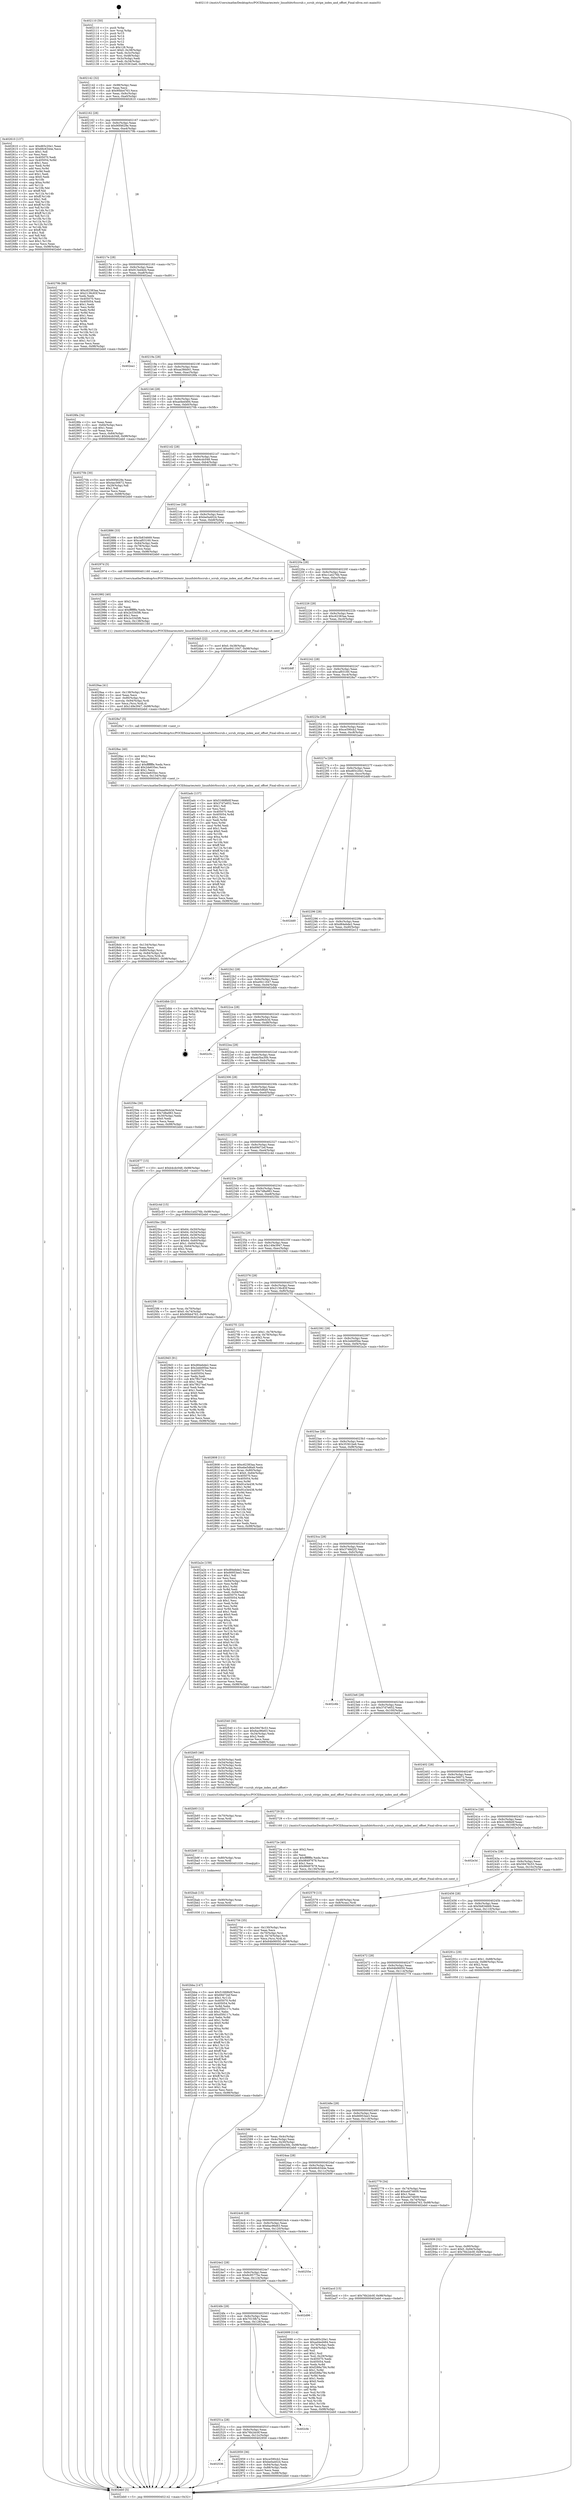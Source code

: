 digraph "0x402110" {
  label = "0x402110 (/mnt/c/Users/mathe/Desktop/tcc/POCII/binaries/extr_linuxfsbtrfsscrub.c_scrub_stripe_index_and_offset_Final-ollvm.out::main(0))"
  labelloc = "t"
  node[shape=record]

  Entry [label="",width=0.3,height=0.3,shape=circle,fillcolor=black,style=filled]
  "0x402142" [label="{
     0x402142 [32]\l
     | [instrs]\l
     &nbsp;&nbsp;0x402142 \<+6\>: mov -0x98(%rbp),%eax\l
     &nbsp;&nbsp;0x402148 \<+2\>: mov %eax,%ecx\l
     &nbsp;&nbsp;0x40214a \<+6\>: sub $0x90bb4763,%ecx\l
     &nbsp;&nbsp;0x402150 \<+6\>: mov %eax,-0x9c(%rbp)\l
     &nbsp;&nbsp;0x402156 \<+6\>: mov %ecx,-0xa0(%rbp)\l
     &nbsp;&nbsp;0x40215c \<+6\>: je 0000000000402610 \<main+0x500\>\l
  }"]
  "0x402610" [label="{
     0x402610 [137]\l
     | [instrs]\l
     &nbsp;&nbsp;0x402610 \<+5\>: mov $0xd65c20e1,%eax\l
     &nbsp;&nbsp;0x402615 \<+5\>: mov $0x66c6344e,%ecx\l
     &nbsp;&nbsp;0x40261a \<+2\>: mov $0x1,%dl\l
     &nbsp;&nbsp;0x40261c \<+2\>: xor %esi,%esi\l
     &nbsp;&nbsp;0x40261e \<+7\>: mov 0x405070,%edi\l
     &nbsp;&nbsp;0x402625 \<+8\>: mov 0x405054,%r8d\l
     &nbsp;&nbsp;0x40262d \<+3\>: sub $0x1,%esi\l
     &nbsp;&nbsp;0x402630 \<+3\>: mov %edi,%r9d\l
     &nbsp;&nbsp;0x402633 \<+3\>: add %esi,%r9d\l
     &nbsp;&nbsp;0x402636 \<+4\>: imul %r9d,%edi\l
     &nbsp;&nbsp;0x40263a \<+3\>: and $0x1,%edi\l
     &nbsp;&nbsp;0x40263d \<+3\>: cmp $0x0,%edi\l
     &nbsp;&nbsp;0x402640 \<+4\>: sete %r10b\l
     &nbsp;&nbsp;0x402644 \<+4\>: cmp $0xa,%r8d\l
     &nbsp;&nbsp;0x402648 \<+4\>: setl %r11b\l
     &nbsp;&nbsp;0x40264c \<+3\>: mov %r10b,%bl\l
     &nbsp;&nbsp;0x40264f \<+3\>: xor $0xff,%bl\l
     &nbsp;&nbsp;0x402652 \<+3\>: mov %r11b,%r14b\l
     &nbsp;&nbsp;0x402655 \<+4\>: xor $0xff,%r14b\l
     &nbsp;&nbsp;0x402659 \<+3\>: xor $0x1,%dl\l
     &nbsp;&nbsp;0x40265c \<+3\>: mov %bl,%r15b\l
     &nbsp;&nbsp;0x40265f \<+4\>: and $0xff,%r15b\l
     &nbsp;&nbsp;0x402663 \<+3\>: and %dl,%r10b\l
     &nbsp;&nbsp;0x402666 \<+3\>: mov %r14b,%r12b\l
     &nbsp;&nbsp;0x402669 \<+4\>: and $0xff,%r12b\l
     &nbsp;&nbsp;0x40266d \<+3\>: and %dl,%r11b\l
     &nbsp;&nbsp;0x402670 \<+3\>: or %r10b,%r15b\l
     &nbsp;&nbsp;0x402673 \<+3\>: or %r11b,%r12b\l
     &nbsp;&nbsp;0x402676 \<+3\>: xor %r12b,%r15b\l
     &nbsp;&nbsp;0x402679 \<+3\>: or %r14b,%bl\l
     &nbsp;&nbsp;0x40267c \<+3\>: xor $0xff,%bl\l
     &nbsp;&nbsp;0x40267f \<+3\>: or $0x1,%dl\l
     &nbsp;&nbsp;0x402682 \<+2\>: and %dl,%bl\l
     &nbsp;&nbsp;0x402684 \<+3\>: or %bl,%r15b\l
     &nbsp;&nbsp;0x402687 \<+4\>: test $0x1,%r15b\l
     &nbsp;&nbsp;0x40268b \<+3\>: cmovne %ecx,%eax\l
     &nbsp;&nbsp;0x40268e \<+6\>: mov %eax,-0x98(%rbp)\l
     &nbsp;&nbsp;0x402694 \<+5\>: jmp 0000000000402eb0 \<main+0xda0\>\l
  }"]
  "0x402162" [label="{
     0x402162 [28]\l
     | [instrs]\l
     &nbsp;&nbsp;0x402162 \<+5\>: jmp 0000000000402167 \<main+0x57\>\l
     &nbsp;&nbsp;0x402167 \<+6\>: mov -0x9c(%rbp),%eax\l
     &nbsp;&nbsp;0x40216d \<+5\>: sub $0x90f4629e,%eax\l
     &nbsp;&nbsp;0x402172 \<+6\>: mov %eax,-0xa4(%rbp)\l
     &nbsp;&nbsp;0x402178 \<+6\>: je 000000000040279b \<main+0x68b\>\l
  }"]
  Exit [label="",width=0.3,height=0.3,shape=circle,fillcolor=black,style=filled,peripheries=2]
  "0x40279b" [label="{
     0x40279b [86]\l
     | [instrs]\l
     &nbsp;&nbsp;0x40279b \<+5\>: mov $0xc62383aa,%eax\l
     &nbsp;&nbsp;0x4027a0 \<+5\>: mov $0x2136c83f,%ecx\l
     &nbsp;&nbsp;0x4027a5 \<+2\>: xor %edx,%edx\l
     &nbsp;&nbsp;0x4027a7 \<+7\>: mov 0x405070,%esi\l
     &nbsp;&nbsp;0x4027ae \<+7\>: mov 0x405054,%edi\l
     &nbsp;&nbsp;0x4027b5 \<+3\>: sub $0x1,%edx\l
     &nbsp;&nbsp;0x4027b8 \<+3\>: mov %esi,%r8d\l
     &nbsp;&nbsp;0x4027bb \<+3\>: add %edx,%r8d\l
     &nbsp;&nbsp;0x4027be \<+4\>: imul %r8d,%esi\l
     &nbsp;&nbsp;0x4027c2 \<+3\>: and $0x1,%esi\l
     &nbsp;&nbsp;0x4027c5 \<+3\>: cmp $0x0,%esi\l
     &nbsp;&nbsp;0x4027c8 \<+4\>: sete %r9b\l
     &nbsp;&nbsp;0x4027cc \<+3\>: cmp $0xa,%edi\l
     &nbsp;&nbsp;0x4027cf \<+4\>: setl %r10b\l
     &nbsp;&nbsp;0x4027d3 \<+3\>: mov %r9b,%r11b\l
     &nbsp;&nbsp;0x4027d6 \<+3\>: and %r10b,%r11b\l
     &nbsp;&nbsp;0x4027d9 \<+3\>: xor %r10b,%r9b\l
     &nbsp;&nbsp;0x4027dc \<+3\>: or %r9b,%r11b\l
     &nbsp;&nbsp;0x4027df \<+4\>: test $0x1,%r11b\l
     &nbsp;&nbsp;0x4027e3 \<+3\>: cmovne %ecx,%eax\l
     &nbsp;&nbsp;0x4027e6 \<+6\>: mov %eax,-0x98(%rbp)\l
     &nbsp;&nbsp;0x4027ec \<+5\>: jmp 0000000000402eb0 \<main+0xda0\>\l
  }"]
  "0x40217e" [label="{
     0x40217e [28]\l
     | [instrs]\l
     &nbsp;&nbsp;0x40217e \<+5\>: jmp 0000000000402183 \<main+0x73\>\l
     &nbsp;&nbsp;0x402183 \<+6\>: mov -0x9c(%rbp),%eax\l
     &nbsp;&nbsp;0x402189 \<+5\>: sub $0x913ed4d4,%eax\l
     &nbsp;&nbsp;0x40218e \<+6\>: mov %eax,-0xa8(%rbp)\l
     &nbsp;&nbsp;0x402194 \<+6\>: je 0000000000402ea1 \<main+0xd91\>\l
  }"]
  "0x402bba" [label="{
     0x402bba [147]\l
     | [instrs]\l
     &nbsp;&nbsp;0x402bba \<+5\>: mov $0x51668b0f,%ecx\l
     &nbsp;&nbsp;0x402bbf \<+5\>: mov $0x69d72ef,%esi\l
     &nbsp;&nbsp;0x402bc4 \<+3\>: mov $0x1,%r11b\l
     &nbsp;&nbsp;0x402bc7 \<+8\>: mov 0x405070,%r8d\l
     &nbsp;&nbsp;0x402bcf \<+8\>: mov 0x405054,%r9d\l
     &nbsp;&nbsp;0x402bd7 \<+3\>: mov %r8d,%ebx\l
     &nbsp;&nbsp;0x402bda \<+6\>: sub $0xd5f4117c,%ebx\l
     &nbsp;&nbsp;0x402be0 \<+3\>: sub $0x1,%ebx\l
     &nbsp;&nbsp;0x402be3 \<+6\>: add $0xd5f4117c,%ebx\l
     &nbsp;&nbsp;0x402be9 \<+4\>: imul %ebx,%r8d\l
     &nbsp;&nbsp;0x402bed \<+4\>: and $0x1,%r8d\l
     &nbsp;&nbsp;0x402bf1 \<+4\>: cmp $0x0,%r8d\l
     &nbsp;&nbsp;0x402bf5 \<+4\>: sete %r14b\l
     &nbsp;&nbsp;0x402bf9 \<+4\>: cmp $0xa,%r9d\l
     &nbsp;&nbsp;0x402bfd \<+4\>: setl %r15b\l
     &nbsp;&nbsp;0x402c01 \<+3\>: mov %r14b,%r12b\l
     &nbsp;&nbsp;0x402c04 \<+4\>: xor $0xff,%r12b\l
     &nbsp;&nbsp;0x402c08 \<+3\>: mov %r15b,%r13b\l
     &nbsp;&nbsp;0x402c0b \<+4\>: xor $0xff,%r13b\l
     &nbsp;&nbsp;0x402c0f \<+4\>: xor $0x1,%r11b\l
     &nbsp;&nbsp;0x402c13 \<+3\>: mov %r12b,%al\l
     &nbsp;&nbsp;0x402c16 \<+2\>: and $0xff,%al\l
     &nbsp;&nbsp;0x402c18 \<+3\>: and %r11b,%r14b\l
     &nbsp;&nbsp;0x402c1b \<+3\>: mov %r13b,%dl\l
     &nbsp;&nbsp;0x402c1e \<+3\>: and $0xff,%dl\l
     &nbsp;&nbsp;0x402c21 \<+3\>: and %r11b,%r15b\l
     &nbsp;&nbsp;0x402c24 \<+3\>: or %r14b,%al\l
     &nbsp;&nbsp;0x402c27 \<+3\>: or %r15b,%dl\l
     &nbsp;&nbsp;0x402c2a \<+2\>: xor %dl,%al\l
     &nbsp;&nbsp;0x402c2c \<+3\>: or %r13b,%r12b\l
     &nbsp;&nbsp;0x402c2f \<+4\>: xor $0xff,%r12b\l
     &nbsp;&nbsp;0x402c33 \<+4\>: or $0x1,%r11b\l
     &nbsp;&nbsp;0x402c37 \<+3\>: and %r11b,%r12b\l
     &nbsp;&nbsp;0x402c3a \<+3\>: or %r12b,%al\l
     &nbsp;&nbsp;0x402c3d \<+2\>: test $0x1,%al\l
     &nbsp;&nbsp;0x402c3f \<+3\>: cmovne %esi,%ecx\l
     &nbsp;&nbsp;0x402c42 \<+6\>: mov %ecx,-0x98(%rbp)\l
     &nbsp;&nbsp;0x402c48 \<+5\>: jmp 0000000000402eb0 \<main+0xda0\>\l
  }"]
  "0x402ea1" [label="{
     0x402ea1\l
  }", style=dashed]
  "0x40219a" [label="{
     0x40219a [28]\l
     | [instrs]\l
     &nbsp;&nbsp;0x40219a \<+5\>: jmp 000000000040219f \<main+0x8f\>\l
     &nbsp;&nbsp;0x40219f \<+6\>: mov -0x9c(%rbp),%eax\l
     &nbsp;&nbsp;0x4021a5 \<+5\>: sub $0xaa38dd41,%eax\l
     &nbsp;&nbsp;0x4021aa \<+6\>: mov %eax,-0xac(%rbp)\l
     &nbsp;&nbsp;0x4021b0 \<+6\>: je 00000000004028fa \<main+0x7ea\>\l
  }"]
  "0x402bab" [label="{
     0x402bab [15]\l
     | [instrs]\l
     &nbsp;&nbsp;0x402bab \<+7\>: mov -0x90(%rbp),%rax\l
     &nbsp;&nbsp;0x402bb2 \<+3\>: mov %rax,%rdi\l
     &nbsp;&nbsp;0x402bb5 \<+5\>: call 0000000000401030 \<free@plt\>\l
     | [calls]\l
     &nbsp;&nbsp;0x401030 \{1\} (unknown)\l
  }"]
  "0x4028fa" [label="{
     0x4028fa [34]\l
     | [instrs]\l
     &nbsp;&nbsp;0x4028fa \<+2\>: xor %eax,%eax\l
     &nbsp;&nbsp;0x4028fc \<+6\>: mov -0x84(%rbp),%ecx\l
     &nbsp;&nbsp;0x402902 \<+3\>: sub $0x1,%eax\l
     &nbsp;&nbsp;0x402905 \<+2\>: sub %eax,%ecx\l
     &nbsp;&nbsp;0x402907 \<+6\>: mov %ecx,-0x84(%rbp)\l
     &nbsp;&nbsp;0x40290d \<+10\>: movl $0xb4cdc048,-0x98(%rbp)\l
     &nbsp;&nbsp;0x402917 \<+5\>: jmp 0000000000402eb0 \<main+0xda0\>\l
  }"]
  "0x4021b6" [label="{
     0x4021b6 [28]\l
     | [instrs]\l
     &nbsp;&nbsp;0x4021b6 \<+5\>: jmp 00000000004021bb \<main+0xab\>\l
     &nbsp;&nbsp;0x4021bb \<+6\>: mov -0x9c(%rbp),%eax\l
     &nbsp;&nbsp;0x4021c1 \<+5\>: sub $0xad4ed484,%eax\l
     &nbsp;&nbsp;0x4021c6 \<+6\>: mov %eax,-0xb0(%rbp)\l
     &nbsp;&nbsp;0x4021cc \<+6\>: je 000000000040270b \<main+0x5fb\>\l
  }"]
  "0x402b9f" [label="{
     0x402b9f [12]\l
     | [instrs]\l
     &nbsp;&nbsp;0x402b9f \<+4\>: mov -0x80(%rbp),%rax\l
     &nbsp;&nbsp;0x402ba3 \<+3\>: mov %rax,%rdi\l
     &nbsp;&nbsp;0x402ba6 \<+5\>: call 0000000000401030 \<free@plt\>\l
     | [calls]\l
     &nbsp;&nbsp;0x401030 \{1\} (unknown)\l
  }"]
  "0x40270b" [label="{
     0x40270b [30]\l
     | [instrs]\l
     &nbsp;&nbsp;0x40270b \<+5\>: mov $0x90f4629e,%eax\l
     &nbsp;&nbsp;0x402710 \<+5\>: mov $0x4ac56672,%ecx\l
     &nbsp;&nbsp;0x402715 \<+3\>: mov -0x29(%rbp),%dl\l
     &nbsp;&nbsp;0x402718 \<+3\>: test $0x1,%dl\l
     &nbsp;&nbsp;0x40271b \<+3\>: cmovne %ecx,%eax\l
     &nbsp;&nbsp;0x40271e \<+6\>: mov %eax,-0x98(%rbp)\l
     &nbsp;&nbsp;0x402724 \<+5\>: jmp 0000000000402eb0 \<main+0xda0\>\l
  }"]
  "0x4021d2" [label="{
     0x4021d2 [28]\l
     | [instrs]\l
     &nbsp;&nbsp;0x4021d2 \<+5\>: jmp 00000000004021d7 \<main+0xc7\>\l
     &nbsp;&nbsp;0x4021d7 \<+6\>: mov -0x9c(%rbp),%eax\l
     &nbsp;&nbsp;0x4021dd \<+5\>: sub $0xb4cdc048,%eax\l
     &nbsp;&nbsp;0x4021e2 \<+6\>: mov %eax,-0xb4(%rbp)\l
     &nbsp;&nbsp;0x4021e8 \<+6\>: je 0000000000402886 \<main+0x776\>\l
  }"]
  "0x402b93" [label="{
     0x402b93 [12]\l
     | [instrs]\l
     &nbsp;&nbsp;0x402b93 \<+4\>: mov -0x70(%rbp),%rax\l
     &nbsp;&nbsp;0x402b97 \<+3\>: mov %rax,%rdi\l
     &nbsp;&nbsp;0x402b9a \<+5\>: call 0000000000401030 \<free@plt\>\l
     | [calls]\l
     &nbsp;&nbsp;0x401030 \{1\} (unknown)\l
  }"]
  "0x402886" [label="{
     0x402886 [33]\l
     | [instrs]\l
     &nbsp;&nbsp;0x402886 \<+5\>: mov $0x5b834669,%eax\l
     &nbsp;&nbsp;0x40288b \<+5\>: mov $0xcaf03160,%ecx\l
     &nbsp;&nbsp;0x402890 \<+6\>: mov -0x84(%rbp),%edx\l
     &nbsp;&nbsp;0x402896 \<+3\>: cmp -0x78(%rbp),%edx\l
     &nbsp;&nbsp;0x402899 \<+3\>: cmovl %ecx,%eax\l
     &nbsp;&nbsp;0x40289c \<+6\>: mov %eax,-0x98(%rbp)\l
     &nbsp;&nbsp;0x4028a2 \<+5\>: jmp 0000000000402eb0 \<main+0xda0\>\l
  }"]
  "0x4021ee" [label="{
     0x4021ee [28]\l
     | [instrs]\l
     &nbsp;&nbsp;0x4021ee \<+5\>: jmp 00000000004021f3 \<main+0xe3\>\l
     &nbsp;&nbsp;0x4021f3 \<+6\>: mov -0x9c(%rbp),%eax\l
     &nbsp;&nbsp;0x4021f9 \<+5\>: sub $0xbe0a4024,%eax\l
     &nbsp;&nbsp;0x4021fe \<+6\>: mov %eax,-0xb8(%rbp)\l
     &nbsp;&nbsp;0x402204 \<+6\>: je 000000000040297d \<main+0x86d\>\l
  }"]
  "0x4029aa" [label="{
     0x4029aa [41]\l
     | [instrs]\l
     &nbsp;&nbsp;0x4029aa \<+6\>: mov -0x138(%rbp),%ecx\l
     &nbsp;&nbsp;0x4029b0 \<+3\>: imul %eax,%ecx\l
     &nbsp;&nbsp;0x4029b3 \<+7\>: mov -0x90(%rbp),%rsi\l
     &nbsp;&nbsp;0x4029ba \<+7\>: movslq -0x94(%rbp),%rdi\l
     &nbsp;&nbsp;0x4029c1 \<+3\>: mov %ecx,(%rsi,%rdi,4)\l
     &nbsp;&nbsp;0x4029c4 \<+10\>: movl $0x149e3947,-0x98(%rbp)\l
     &nbsp;&nbsp;0x4029ce \<+5\>: jmp 0000000000402eb0 \<main+0xda0\>\l
  }"]
  "0x40297d" [label="{
     0x40297d [5]\l
     | [instrs]\l
     &nbsp;&nbsp;0x40297d \<+5\>: call 0000000000401160 \<next_i\>\l
     | [calls]\l
     &nbsp;&nbsp;0x401160 \{1\} (/mnt/c/Users/mathe/Desktop/tcc/POCII/binaries/extr_linuxfsbtrfsscrub.c_scrub_stripe_index_and_offset_Final-ollvm.out::next_i)\l
  }"]
  "0x40220a" [label="{
     0x40220a [28]\l
     | [instrs]\l
     &nbsp;&nbsp;0x40220a \<+5\>: jmp 000000000040220f \<main+0xff\>\l
     &nbsp;&nbsp;0x40220f \<+6\>: mov -0x9c(%rbp),%eax\l
     &nbsp;&nbsp;0x402215 \<+5\>: sub $0xc1a4276b,%eax\l
     &nbsp;&nbsp;0x40221a \<+6\>: mov %eax,-0xbc(%rbp)\l
     &nbsp;&nbsp;0x402220 \<+6\>: je 0000000000402da5 \<main+0xc95\>\l
  }"]
  "0x402982" [label="{
     0x402982 [40]\l
     | [instrs]\l
     &nbsp;&nbsp;0x402982 \<+5\>: mov $0x2,%ecx\l
     &nbsp;&nbsp;0x402987 \<+1\>: cltd\l
     &nbsp;&nbsp;0x402988 \<+2\>: idiv %ecx\l
     &nbsp;&nbsp;0x40298a \<+6\>: imul $0xfffffffe,%edx,%ecx\l
     &nbsp;&nbsp;0x402990 \<+6\>: sub $0x2e3345f6,%ecx\l
     &nbsp;&nbsp;0x402996 \<+3\>: add $0x1,%ecx\l
     &nbsp;&nbsp;0x402999 \<+6\>: add $0x2e3345f6,%ecx\l
     &nbsp;&nbsp;0x40299f \<+6\>: mov %ecx,-0x138(%rbp)\l
     &nbsp;&nbsp;0x4029a5 \<+5\>: call 0000000000401160 \<next_i\>\l
     | [calls]\l
     &nbsp;&nbsp;0x401160 \{1\} (/mnt/c/Users/mathe/Desktop/tcc/POCII/binaries/extr_linuxfsbtrfsscrub.c_scrub_stripe_index_and_offset_Final-ollvm.out::next_i)\l
  }"]
  "0x402da5" [label="{
     0x402da5 [22]\l
     | [instrs]\l
     &nbsp;&nbsp;0x402da5 \<+7\>: movl $0x0,-0x38(%rbp)\l
     &nbsp;&nbsp;0x402dac \<+10\>: movl $0xe9411647,-0x98(%rbp)\l
     &nbsp;&nbsp;0x402db6 \<+5\>: jmp 0000000000402eb0 \<main+0xda0\>\l
  }"]
  "0x402226" [label="{
     0x402226 [28]\l
     | [instrs]\l
     &nbsp;&nbsp;0x402226 \<+5\>: jmp 000000000040222b \<main+0x11b\>\l
     &nbsp;&nbsp;0x40222b \<+6\>: mov -0x9c(%rbp),%eax\l
     &nbsp;&nbsp;0x402231 \<+5\>: sub $0xc62383aa,%eax\l
     &nbsp;&nbsp;0x402236 \<+6\>: mov %eax,-0xc0(%rbp)\l
     &nbsp;&nbsp;0x40223c \<+6\>: je 0000000000402ddf \<main+0xccf\>\l
  }"]
  "0x402536" [label="{
     0x402536\l
  }", style=dashed]
  "0x402ddf" [label="{
     0x402ddf\l
  }", style=dashed]
  "0x402242" [label="{
     0x402242 [28]\l
     | [instrs]\l
     &nbsp;&nbsp;0x402242 \<+5\>: jmp 0000000000402247 \<main+0x137\>\l
     &nbsp;&nbsp;0x402247 \<+6\>: mov -0x9c(%rbp),%eax\l
     &nbsp;&nbsp;0x40224d \<+5\>: sub $0xcaf03160,%eax\l
     &nbsp;&nbsp;0x402252 \<+6\>: mov %eax,-0xc4(%rbp)\l
     &nbsp;&nbsp;0x402258 \<+6\>: je 00000000004028a7 \<main+0x797\>\l
  }"]
  "0x402959" [label="{
     0x402959 [36]\l
     | [instrs]\l
     &nbsp;&nbsp;0x402959 \<+5\>: mov $0xce590cb2,%eax\l
     &nbsp;&nbsp;0x40295e \<+5\>: mov $0xbe0a4024,%ecx\l
     &nbsp;&nbsp;0x402963 \<+6\>: mov -0x94(%rbp),%edx\l
     &nbsp;&nbsp;0x402969 \<+6\>: cmp -0x88(%rbp),%edx\l
     &nbsp;&nbsp;0x40296f \<+3\>: cmovl %ecx,%eax\l
     &nbsp;&nbsp;0x402972 \<+6\>: mov %eax,-0x98(%rbp)\l
     &nbsp;&nbsp;0x402978 \<+5\>: jmp 0000000000402eb0 \<main+0xda0\>\l
  }"]
  "0x4028a7" [label="{
     0x4028a7 [5]\l
     | [instrs]\l
     &nbsp;&nbsp;0x4028a7 \<+5\>: call 0000000000401160 \<next_i\>\l
     | [calls]\l
     &nbsp;&nbsp;0x401160 \{1\} (/mnt/c/Users/mathe/Desktop/tcc/POCII/binaries/extr_linuxfsbtrfsscrub.c_scrub_stripe_index_and_offset_Final-ollvm.out::next_i)\l
  }"]
  "0x40225e" [label="{
     0x40225e [28]\l
     | [instrs]\l
     &nbsp;&nbsp;0x40225e \<+5\>: jmp 0000000000402263 \<main+0x153\>\l
     &nbsp;&nbsp;0x402263 \<+6\>: mov -0x9c(%rbp),%eax\l
     &nbsp;&nbsp;0x402269 \<+5\>: sub $0xce590cb2,%eax\l
     &nbsp;&nbsp;0x40226e \<+6\>: mov %eax,-0xc8(%rbp)\l
     &nbsp;&nbsp;0x402274 \<+6\>: je 0000000000402adc \<main+0x9cc\>\l
  }"]
  "0x40251a" [label="{
     0x40251a [28]\l
     | [instrs]\l
     &nbsp;&nbsp;0x40251a \<+5\>: jmp 000000000040251f \<main+0x40f\>\l
     &nbsp;&nbsp;0x40251f \<+6\>: mov -0x9c(%rbp),%eax\l
     &nbsp;&nbsp;0x402525 \<+5\>: sub $0x76b2dc0f,%eax\l
     &nbsp;&nbsp;0x40252a \<+6\>: mov %eax,-0x12c(%rbp)\l
     &nbsp;&nbsp;0x402530 \<+6\>: je 0000000000402959 \<main+0x849\>\l
  }"]
  "0x402adc" [label="{
     0x402adc [137]\l
     | [instrs]\l
     &nbsp;&nbsp;0x402adc \<+5\>: mov $0x51668b0f,%eax\l
     &nbsp;&nbsp;0x402ae1 \<+5\>: mov $0x37d7e652,%ecx\l
     &nbsp;&nbsp;0x402ae6 \<+2\>: mov $0x1,%dl\l
     &nbsp;&nbsp;0x402ae8 \<+2\>: xor %esi,%esi\l
     &nbsp;&nbsp;0x402aea \<+7\>: mov 0x405070,%edi\l
     &nbsp;&nbsp;0x402af1 \<+8\>: mov 0x405054,%r8d\l
     &nbsp;&nbsp;0x402af9 \<+3\>: sub $0x1,%esi\l
     &nbsp;&nbsp;0x402afc \<+3\>: mov %edi,%r9d\l
     &nbsp;&nbsp;0x402aff \<+3\>: add %esi,%r9d\l
     &nbsp;&nbsp;0x402b02 \<+4\>: imul %r9d,%edi\l
     &nbsp;&nbsp;0x402b06 \<+3\>: and $0x1,%edi\l
     &nbsp;&nbsp;0x402b09 \<+3\>: cmp $0x0,%edi\l
     &nbsp;&nbsp;0x402b0c \<+4\>: sete %r10b\l
     &nbsp;&nbsp;0x402b10 \<+4\>: cmp $0xa,%r8d\l
     &nbsp;&nbsp;0x402b14 \<+4\>: setl %r11b\l
     &nbsp;&nbsp;0x402b18 \<+3\>: mov %r10b,%bl\l
     &nbsp;&nbsp;0x402b1b \<+3\>: xor $0xff,%bl\l
     &nbsp;&nbsp;0x402b1e \<+3\>: mov %r11b,%r14b\l
     &nbsp;&nbsp;0x402b21 \<+4\>: xor $0xff,%r14b\l
     &nbsp;&nbsp;0x402b25 \<+3\>: xor $0x1,%dl\l
     &nbsp;&nbsp;0x402b28 \<+3\>: mov %bl,%r15b\l
     &nbsp;&nbsp;0x402b2b \<+4\>: and $0xff,%r15b\l
     &nbsp;&nbsp;0x402b2f \<+3\>: and %dl,%r10b\l
     &nbsp;&nbsp;0x402b32 \<+3\>: mov %r14b,%r12b\l
     &nbsp;&nbsp;0x402b35 \<+4\>: and $0xff,%r12b\l
     &nbsp;&nbsp;0x402b39 \<+3\>: and %dl,%r11b\l
     &nbsp;&nbsp;0x402b3c \<+3\>: or %r10b,%r15b\l
     &nbsp;&nbsp;0x402b3f \<+3\>: or %r11b,%r12b\l
     &nbsp;&nbsp;0x402b42 \<+3\>: xor %r12b,%r15b\l
     &nbsp;&nbsp;0x402b45 \<+3\>: or %r14b,%bl\l
     &nbsp;&nbsp;0x402b48 \<+3\>: xor $0xff,%bl\l
     &nbsp;&nbsp;0x402b4b \<+3\>: or $0x1,%dl\l
     &nbsp;&nbsp;0x402b4e \<+2\>: and %dl,%bl\l
     &nbsp;&nbsp;0x402b50 \<+3\>: or %bl,%r15b\l
     &nbsp;&nbsp;0x402b53 \<+4\>: test $0x1,%r15b\l
     &nbsp;&nbsp;0x402b57 \<+3\>: cmovne %ecx,%eax\l
     &nbsp;&nbsp;0x402b5a \<+6\>: mov %eax,-0x98(%rbp)\l
     &nbsp;&nbsp;0x402b60 \<+5\>: jmp 0000000000402eb0 \<main+0xda0\>\l
  }"]
  "0x40227a" [label="{
     0x40227a [28]\l
     | [instrs]\l
     &nbsp;&nbsp;0x40227a \<+5\>: jmp 000000000040227f \<main+0x16f\>\l
     &nbsp;&nbsp;0x40227f \<+6\>: mov -0x9c(%rbp),%eax\l
     &nbsp;&nbsp;0x402285 \<+5\>: sub $0xd65c20e1,%eax\l
     &nbsp;&nbsp;0x40228a \<+6\>: mov %eax,-0xcc(%rbp)\l
     &nbsp;&nbsp;0x402290 \<+6\>: je 0000000000402dd0 \<main+0xcc0\>\l
  }"]
  "0x402cfe" [label="{
     0x402cfe\l
  }", style=dashed]
  "0x402dd0" [label="{
     0x402dd0\l
  }", style=dashed]
  "0x402296" [label="{
     0x402296 [28]\l
     | [instrs]\l
     &nbsp;&nbsp;0x402296 \<+5\>: jmp 000000000040229b \<main+0x18b\>\l
     &nbsp;&nbsp;0x40229b \<+6\>: mov -0x9c(%rbp),%eax\l
     &nbsp;&nbsp;0x4022a1 \<+5\>: sub $0xd84ebde2,%eax\l
     &nbsp;&nbsp;0x4022a6 \<+6\>: mov %eax,-0xd0(%rbp)\l
     &nbsp;&nbsp;0x4022ac \<+6\>: je 0000000000402e13 \<main+0xd03\>\l
  }"]
  "0x4024fe" [label="{
     0x4024fe [28]\l
     | [instrs]\l
     &nbsp;&nbsp;0x4024fe \<+5\>: jmp 0000000000402503 \<main+0x3f3\>\l
     &nbsp;&nbsp;0x402503 \<+6\>: mov -0x9c(%rbp),%eax\l
     &nbsp;&nbsp;0x402509 \<+5\>: sub $0x7015fb7a,%eax\l
     &nbsp;&nbsp;0x40250e \<+6\>: mov %eax,-0x128(%rbp)\l
     &nbsp;&nbsp;0x402514 \<+6\>: je 0000000000402cfe \<main+0xbee\>\l
  }"]
  "0x402e13" [label="{
     0x402e13\l
  }", style=dashed]
  "0x4022b2" [label="{
     0x4022b2 [28]\l
     | [instrs]\l
     &nbsp;&nbsp;0x4022b2 \<+5\>: jmp 00000000004022b7 \<main+0x1a7\>\l
     &nbsp;&nbsp;0x4022b7 \<+6\>: mov -0x9c(%rbp),%eax\l
     &nbsp;&nbsp;0x4022bd \<+5\>: sub $0xe9411647,%eax\l
     &nbsp;&nbsp;0x4022c2 \<+6\>: mov %eax,-0xd4(%rbp)\l
     &nbsp;&nbsp;0x4022c8 \<+6\>: je 0000000000402dbb \<main+0xcab\>\l
  }"]
  "0x402d96" [label="{
     0x402d96\l
  }", style=dashed]
  "0x402dbb" [label="{
     0x402dbb [21]\l
     | [instrs]\l
     &nbsp;&nbsp;0x402dbb \<+3\>: mov -0x38(%rbp),%eax\l
     &nbsp;&nbsp;0x402dbe \<+7\>: add $0x128,%rsp\l
     &nbsp;&nbsp;0x402dc5 \<+1\>: pop %rbx\l
     &nbsp;&nbsp;0x402dc6 \<+2\>: pop %r12\l
     &nbsp;&nbsp;0x402dc8 \<+2\>: pop %r13\l
     &nbsp;&nbsp;0x402dca \<+2\>: pop %r14\l
     &nbsp;&nbsp;0x402dcc \<+2\>: pop %r15\l
     &nbsp;&nbsp;0x402dce \<+1\>: pop %rbp\l
     &nbsp;&nbsp;0x402dcf \<+1\>: ret\l
  }"]
  "0x4022ce" [label="{
     0x4022ce [28]\l
     | [instrs]\l
     &nbsp;&nbsp;0x4022ce \<+5\>: jmp 00000000004022d3 \<main+0x1c3\>\l
     &nbsp;&nbsp;0x4022d3 \<+6\>: mov -0x9c(%rbp),%eax\l
     &nbsp;&nbsp;0x4022d9 \<+5\>: sub $0xea06cb3d,%eax\l
     &nbsp;&nbsp;0x4022de \<+6\>: mov %eax,-0xd8(%rbp)\l
     &nbsp;&nbsp;0x4022e4 \<+6\>: je 0000000000402c5c \<main+0xb4c\>\l
  }"]
  "0x4024e2" [label="{
     0x4024e2 [28]\l
     | [instrs]\l
     &nbsp;&nbsp;0x4024e2 \<+5\>: jmp 00000000004024e7 \<main+0x3d7\>\l
     &nbsp;&nbsp;0x4024e7 \<+6\>: mov -0x9c(%rbp),%eax\l
     &nbsp;&nbsp;0x4024ed \<+5\>: sub $0x6c95775e,%eax\l
     &nbsp;&nbsp;0x4024f2 \<+6\>: mov %eax,-0x124(%rbp)\l
     &nbsp;&nbsp;0x4024f8 \<+6\>: je 0000000000402d96 \<main+0xc86\>\l
  }"]
  "0x402c5c" [label="{
     0x402c5c\l
  }", style=dashed]
  "0x4022ea" [label="{
     0x4022ea [28]\l
     | [instrs]\l
     &nbsp;&nbsp;0x4022ea \<+5\>: jmp 00000000004022ef \<main+0x1df\>\l
     &nbsp;&nbsp;0x4022ef \<+6\>: mov -0x9c(%rbp),%eax\l
     &nbsp;&nbsp;0x4022f5 \<+5\>: sub $0xeb5ba30b,%eax\l
     &nbsp;&nbsp;0x4022fa \<+6\>: mov %eax,-0xdc(%rbp)\l
     &nbsp;&nbsp;0x402300 \<+6\>: je 000000000040259e \<main+0x48e\>\l
  }"]
  "0x40255e" [label="{
     0x40255e\l
  }", style=dashed]
  "0x40259e" [label="{
     0x40259e [30]\l
     | [instrs]\l
     &nbsp;&nbsp;0x40259e \<+5\>: mov $0xea06cb3d,%eax\l
     &nbsp;&nbsp;0x4025a3 \<+5\>: mov $0x7d8a983,%ecx\l
     &nbsp;&nbsp;0x4025a8 \<+3\>: mov -0x30(%rbp),%edx\l
     &nbsp;&nbsp;0x4025ab \<+3\>: cmp $0x0,%edx\l
     &nbsp;&nbsp;0x4025ae \<+3\>: cmove %ecx,%eax\l
     &nbsp;&nbsp;0x4025b1 \<+6\>: mov %eax,-0x98(%rbp)\l
     &nbsp;&nbsp;0x4025b7 \<+5\>: jmp 0000000000402eb0 \<main+0xda0\>\l
  }"]
  "0x402306" [label="{
     0x402306 [28]\l
     | [instrs]\l
     &nbsp;&nbsp;0x402306 \<+5\>: jmp 000000000040230b \<main+0x1fb\>\l
     &nbsp;&nbsp;0x40230b \<+6\>: mov -0x9c(%rbp),%eax\l
     &nbsp;&nbsp;0x402311 \<+5\>: sub $0xebe5d6a9,%eax\l
     &nbsp;&nbsp;0x402316 \<+6\>: mov %eax,-0xe0(%rbp)\l
     &nbsp;&nbsp;0x40231c \<+6\>: je 0000000000402877 \<main+0x767\>\l
  }"]
  "0x402939" [label="{
     0x402939 [32]\l
     | [instrs]\l
     &nbsp;&nbsp;0x402939 \<+7\>: mov %rax,-0x90(%rbp)\l
     &nbsp;&nbsp;0x402940 \<+10\>: movl $0x0,-0x94(%rbp)\l
     &nbsp;&nbsp;0x40294a \<+10\>: movl $0x76b2dc0f,-0x98(%rbp)\l
     &nbsp;&nbsp;0x402954 \<+5\>: jmp 0000000000402eb0 \<main+0xda0\>\l
  }"]
  "0x402877" [label="{
     0x402877 [15]\l
     | [instrs]\l
     &nbsp;&nbsp;0x402877 \<+10\>: movl $0xb4cdc048,-0x98(%rbp)\l
     &nbsp;&nbsp;0x402881 \<+5\>: jmp 0000000000402eb0 \<main+0xda0\>\l
  }"]
  "0x402322" [label="{
     0x402322 [28]\l
     | [instrs]\l
     &nbsp;&nbsp;0x402322 \<+5\>: jmp 0000000000402327 \<main+0x217\>\l
     &nbsp;&nbsp;0x402327 \<+6\>: mov -0x9c(%rbp),%eax\l
     &nbsp;&nbsp;0x40232d \<+5\>: sub $0x69d72ef,%eax\l
     &nbsp;&nbsp;0x402332 \<+6\>: mov %eax,-0xe4(%rbp)\l
     &nbsp;&nbsp;0x402338 \<+6\>: je 0000000000402c4d \<main+0xb3d\>\l
  }"]
  "0x4028d4" [label="{
     0x4028d4 [38]\l
     | [instrs]\l
     &nbsp;&nbsp;0x4028d4 \<+6\>: mov -0x134(%rbp),%ecx\l
     &nbsp;&nbsp;0x4028da \<+3\>: imul %eax,%ecx\l
     &nbsp;&nbsp;0x4028dd \<+4\>: mov -0x80(%rbp),%rsi\l
     &nbsp;&nbsp;0x4028e1 \<+7\>: movslq -0x84(%rbp),%rdi\l
     &nbsp;&nbsp;0x4028e8 \<+3\>: mov %ecx,(%rsi,%rdi,4)\l
     &nbsp;&nbsp;0x4028eb \<+10\>: movl $0xaa38dd41,-0x98(%rbp)\l
     &nbsp;&nbsp;0x4028f5 \<+5\>: jmp 0000000000402eb0 \<main+0xda0\>\l
  }"]
  "0x402c4d" [label="{
     0x402c4d [15]\l
     | [instrs]\l
     &nbsp;&nbsp;0x402c4d \<+10\>: movl $0xc1a4276b,-0x98(%rbp)\l
     &nbsp;&nbsp;0x402c57 \<+5\>: jmp 0000000000402eb0 \<main+0xda0\>\l
  }"]
  "0x40233e" [label="{
     0x40233e [28]\l
     | [instrs]\l
     &nbsp;&nbsp;0x40233e \<+5\>: jmp 0000000000402343 \<main+0x233\>\l
     &nbsp;&nbsp;0x402343 \<+6\>: mov -0x9c(%rbp),%eax\l
     &nbsp;&nbsp;0x402349 \<+5\>: sub $0x7d8a983,%eax\l
     &nbsp;&nbsp;0x40234e \<+6\>: mov %eax,-0xe8(%rbp)\l
     &nbsp;&nbsp;0x402354 \<+6\>: je 00000000004025bc \<main+0x4ac\>\l
  }"]
  "0x4028ac" [label="{
     0x4028ac [40]\l
     | [instrs]\l
     &nbsp;&nbsp;0x4028ac \<+5\>: mov $0x2,%ecx\l
     &nbsp;&nbsp;0x4028b1 \<+1\>: cltd\l
     &nbsp;&nbsp;0x4028b2 \<+2\>: idiv %ecx\l
     &nbsp;&nbsp;0x4028b4 \<+6\>: imul $0xfffffffe,%edx,%ecx\l
     &nbsp;&nbsp;0x4028ba \<+6\>: add $0x2de635ec,%ecx\l
     &nbsp;&nbsp;0x4028c0 \<+3\>: add $0x1,%ecx\l
     &nbsp;&nbsp;0x4028c3 \<+6\>: sub $0x2de635ec,%ecx\l
     &nbsp;&nbsp;0x4028c9 \<+6\>: mov %ecx,-0x134(%rbp)\l
     &nbsp;&nbsp;0x4028cf \<+5\>: call 0000000000401160 \<next_i\>\l
     | [calls]\l
     &nbsp;&nbsp;0x401160 \{1\} (/mnt/c/Users/mathe/Desktop/tcc/POCII/binaries/extr_linuxfsbtrfsscrub.c_scrub_stripe_index_and_offset_Final-ollvm.out::next_i)\l
  }"]
  "0x4025bc" [label="{
     0x4025bc [58]\l
     | [instrs]\l
     &nbsp;&nbsp;0x4025bc \<+7\>: movl $0x64,-0x50(%rbp)\l
     &nbsp;&nbsp;0x4025c3 \<+7\>: movl $0x64,-0x54(%rbp)\l
     &nbsp;&nbsp;0x4025ca \<+7\>: movl $0x64,-0x58(%rbp)\l
     &nbsp;&nbsp;0x4025d1 \<+7\>: movl $0x64,-0x5c(%rbp)\l
     &nbsp;&nbsp;0x4025d8 \<+7\>: movl $0x64,-0x60(%rbp)\l
     &nbsp;&nbsp;0x4025df \<+7\>: movl $0x1,-0x64(%rbp)\l
     &nbsp;&nbsp;0x4025e6 \<+4\>: movslq -0x64(%rbp),%rax\l
     &nbsp;&nbsp;0x4025ea \<+4\>: shl $0x2,%rax\l
     &nbsp;&nbsp;0x4025ee \<+3\>: mov %rax,%rdi\l
     &nbsp;&nbsp;0x4025f1 \<+5\>: call 0000000000401050 \<malloc@plt\>\l
     | [calls]\l
     &nbsp;&nbsp;0x401050 \{1\} (unknown)\l
  }"]
  "0x40235a" [label="{
     0x40235a [28]\l
     | [instrs]\l
     &nbsp;&nbsp;0x40235a \<+5\>: jmp 000000000040235f \<main+0x24f\>\l
     &nbsp;&nbsp;0x40235f \<+6\>: mov -0x9c(%rbp),%eax\l
     &nbsp;&nbsp;0x402365 \<+5\>: sub $0x149e3947,%eax\l
     &nbsp;&nbsp;0x40236a \<+6\>: mov %eax,-0xec(%rbp)\l
     &nbsp;&nbsp;0x402370 \<+6\>: je 00000000004029d3 \<main+0x8c3\>\l
  }"]
  "0x402808" [label="{
     0x402808 [111]\l
     | [instrs]\l
     &nbsp;&nbsp;0x402808 \<+5\>: mov $0xc62383aa,%ecx\l
     &nbsp;&nbsp;0x40280d \<+5\>: mov $0xebe5d6a9,%edx\l
     &nbsp;&nbsp;0x402812 \<+4\>: mov %rax,-0x80(%rbp)\l
     &nbsp;&nbsp;0x402816 \<+10\>: movl $0x0,-0x84(%rbp)\l
     &nbsp;&nbsp;0x402820 \<+7\>: mov 0x405070,%esi\l
     &nbsp;&nbsp;0x402827 \<+8\>: mov 0x405054,%r8d\l
     &nbsp;&nbsp;0x40282f \<+3\>: mov %esi,%r9d\l
     &nbsp;&nbsp;0x402832 \<+7\>: add $0x91e3e438,%r9d\l
     &nbsp;&nbsp;0x402839 \<+4\>: sub $0x1,%r9d\l
     &nbsp;&nbsp;0x40283d \<+7\>: sub $0x91e3e438,%r9d\l
     &nbsp;&nbsp;0x402844 \<+4\>: imul %r9d,%esi\l
     &nbsp;&nbsp;0x402848 \<+3\>: and $0x1,%esi\l
     &nbsp;&nbsp;0x40284b \<+3\>: cmp $0x0,%esi\l
     &nbsp;&nbsp;0x40284e \<+4\>: sete %r10b\l
     &nbsp;&nbsp;0x402852 \<+4\>: cmp $0xa,%r8d\l
     &nbsp;&nbsp;0x402856 \<+4\>: setl %r11b\l
     &nbsp;&nbsp;0x40285a \<+3\>: mov %r10b,%bl\l
     &nbsp;&nbsp;0x40285d \<+3\>: and %r11b,%bl\l
     &nbsp;&nbsp;0x402860 \<+3\>: xor %r11b,%r10b\l
     &nbsp;&nbsp;0x402863 \<+3\>: or %r10b,%bl\l
     &nbsp;&nbsp;0x402866 \<+3\>: test $0x1,%bl\l
     &nbsp;&nbsp;0x402869 \<+3\>: cmovne %edx,%ecx\l
     &nbsp;&nbsp;0x40286c \<+6\>: mov %ecx,-0x98(%rbp)\l
     &nbsp;&nbsp;0x402872 \<+5\>: jmp 0000000000402eb0 \<main+0xda0\>\l
  }"]
  "0x4029d3" [label="{
     0x4029d3 [91]\l
     | [instrs]\l
     &nbsp;&nbsp;0x4029d3 \<+5\>: mov $0xd84ebde2,%eax\l
     &nbsp;&nbsp;0x4029d8 \<+5\>: mov $0x2ebb95be,%ecx\l
     &nbsp;&nbsp;0x4029dd \<+7\>: mov 0x405070,%edx\l
     &nbsp;&nbsp;0x4029e4 \<+7\>: mov 0x405054,%esi\l
     &nbsp;&nbsp;0x4029eb \<+2\>: mov %edx,%edi\l
     &nbsp;&nbsp;0x4029ed \<+6\>: sub $0x7f6274ef,%edi\l
     &nbsp;&nbsp;0x4029f3 \<+3\>: sub $0x1,%edi\l
     &nbsp;&nbsp;0x4029f6 \<+6\>: add $0x7f6274ef,%edi\l
     &nbsp;&nbsp;0x4029fc \<+3\>: imul %edi,%edx\l
     &nbsp;&nbsp;0x4029ff \<+3\>: and $0x1,%edx\l
     &nbsp;&nbsp;0x402a02 \<+3\>: cmp $0x0,%edx\l
     &nbsp;&nbsp;0x402a05 \<+4\>: sete %r8b\l
     &nbsp;&nbsp;0x402a09 \<+3\>: cmp $0xa,%esi\l
     &nbsp;&nbsp;0x402a0c \<+4\>: setl %r9b\l
     &nbsp;&nbsp;0x402a10 \<+3\>: mov %r8b,%r10b\l
     &nbsp;&nbsp;0x402a13 \<+3\>: and %r9b,%r10b\l
     &nbsp;&nbsp;0x402a16 \<+3\>: xor %r9b,%r8b\l
     &nbsp;&nbsp;0x402a19 \<+3\>: or %r8b,%r10b\l
     &nbsp;&nbsp;0x402a1c \<+4\>: test $0x1,%r10b\l
     &nbsp;&nbsp;0x402a20 \<+3\>: cmovne %ecx,%eax\l
     &nbsp;&nbsp;0x402a23 \<+6\>: mov %eax,-0x98(%rbp)\l
     &nbsp;&nbsp;0x402a29 \<+5\>: jmp 0000000000402eb0 \<main+0xda0\>\l
  }"]
  "0x402376" [label="{
     0x402376 [28]\l
     | [instrs]\l
     &nbsp;&nbsp;0x402376 \<+5\>: jmp 000000000040237b \<main+0x26b\>\l
     &nbsp;&nbsp;0x40237b \<+6\>: mov -0x9c(%rbp),%eax\l
     &nbsp;&nbsp;0x402381 \<+5\>: sub $0x2136c83f,%eax\l
     &nbsp;&nbsp;0x402386 \<+6\>: mov %eax,-0xf0(%rbp)\l
     &nbsp;&nbsp;0x40238c \<+6\>: je 00000000004027f1 \<main+0x6e1\>\l
  }"]
  "0x402756" [label="{
     0x402756 [35]\l
     | [instrs]\l
     &nbsp;&nbsp;0x402756 \<+6\>: mov -0x130(%rbp),%ecx\l
     &nbsp;&nbsp;0x40275c \<+3\>: imul %eax,%ecx\l
     &nbsp;&nbsp;0x40275f \<+4\>: mov -0x70(%rbp),%rsi\l
     &nbsp;&nbsp;0x402763 \<+4\>: movslq -0x74(%rbp),%rdi\l
     &nbsp;&nbsp;0x402767 \<+3\>: mov %ecx,(%rsi,%rdi,4)\l
     &nbsp;&nbsp;0x40276a \<+10\>: movl $0x64b06050,-0x98(%rbp)\l
     &nbsp;&nbsp;0x402774 \<+5\>: jmp 0000000000402eb0 \<main+0xda0\>\l
  }"]
  "0x4027f1" [label="{
     0x4027f1 [23]\l
     | [instrs]\l
     &nbsp;&nbsp;0x4027f1 \<+7\>: movl $0x1,-0x78(%rbp)\l
     &nbsp;&nbsp;0x4027f8 \<+4\>: movslq -0x78(%rbp),%rax\l
     &nbsp;&nbsp;0x4027fc \<+4\>: shl $0x2,%rax\l
     &nbsp;&nbsp;0x402800 \<+3\>: mov %rax,%rdi\l
     &nbsp;&nbsp;0x402803 \<+5\>: call 0000000000401050 \<malloc@plt\>\l
     | [calls]\l
     &nbsp;&nbsp;0x401050 \{1\} (unknown)\l
  }"]
  "0x402392" [label="{
     0x402392 [28]\l
     | [instrs]\l
     &nbsp;&nbsp;0x402392 \<+5\>: jmp 0000000000402397 \<main+0x287\>\l
     &nbsp;&nbsp;0x402397 \<+6\>: mov -0x9c(%rbp),%eax\l
     &nbsp;&nbsp;0x40239d \<+5\>: sub $0x2ebb95be,%eax\l
     &nbsp;&nbsp;0x4023a2 \<+6\>: mov %eax,-0xf4(%rbp)\l
     &nbsp;&nbsp;0x4023a8 \<+6\>: je 0000000000402a2e \<main+0x91e\>\l
  }"]
  "0x40272e" [label="{
     0x40272e [40]\l
     | [instrs]\l
     &nbsp;&nbsp;0x40272e \<+5\>: mov $0x2,%ecx\l
     &nbsp;&nbsp;0x402733 \<+1\>: cltd\l
     &nbsp;&nbsp;0x402734 \<+2\>: idiv %ecx\l
     &nbsp;&nbsp;0x402736 \<+6\>: imul $0xfffffffe,%edx,%ecx\l
     &nbsp;&nbsp;0x40273c \<+6\>: sub $0x98497678,%ecx\l
     &nbsp;&nbsp;0x402742 \<+3\>: add $0x1,%ecx\l
     &nbsp;&nbsp;0x402745 \<+6\>: add $0x98497678,%ecx\l
     &nbsp;&nbsp;0x40274b \<+6\>: mov %ecx,-0x130(%rbp)\l
     &nbsp;&nbsp;0x402751 \<+5\>: call 0000000000401160 \<next_i\>\l
     | [calls]\l
     &nbsp;&nbsp;0x401160 \{1\} (/mnt/c/Users/mathe/Desktop/tcc/POCII/binaries/extr_linuxfsbtrfsscrub.c_scrub_stripe_index_and_offset_Final-ollvm.out::next_i)\l
  }"]
  "0x402a2e" [label="{
     0x402a2e [159]\l
     | [instrs]\l
     &nbsp;&nbsp;0x402a2e \<+5\>: mov $0xd84ebde2,%eax\l
     &nbsp;&nbsp;0x402a33 \<+5\>: mov $0x66953ee3,%ecx\l
     &nbsp;&nbsp;0x402a38 \<+2\>: mov $0x1,%dl\l
     &nbsp;&nbsp;0x402a3a \<+2\>: xor %esi,%esi\l
     &nbsp;&nbsp;0x402a3c \<+6\>: mov -0x94(%rbp),%edi\l
     &nbsp;&nbsp;0x402a42 \<+3\>: mov %esi,%r8d\l
     &nbsp;&nbsp;0x402a45 \<+4\>: sub $0x1,%r8d\l
     &nbsp;&nbsp;0x402a49 \<+3\>: sub %r8d,%edi\l
     &nbsp;&nbsp;0x402a4c \<+6\>: mov %edi,-0x94(%rbp)\l
     &nbsp;&nbsp;0x402a52 \<+7\>: mov 0x405070,%edi\l
     &nbsp;&nbsp;0x402a59 \<+8\>: mov 0x405054,%r8d\l
     &nbsp;&nbsp;0x402a61 \<+3\>: sub $0x1,%esi\l
     &nbsp;&nbsp;0x402a64 \<+3\>: mov %edi,%r9d\l
     &nbsp;&nbsp;0x402a67 \<+3\>: add %esi,%r9d\l
     &nbsp;&nbsp;0x402a6a \<+4\>: imul %r9d,%edi\l
     &nbsp;&nbsp;0x402a6e \<+3\>: and $0x1,%edi\l
     &nbsp;&nbsp;0x402a71 \<+3\>: cmp $0x0,%edi\l
     &nbsp;&nbsp;0x402a74 \<+4\>: sete %r10b\l
     &nbsp;&nbsp;0x402a78 \<+4\>: cmp $0xa,%r8d\l
     &nbsp;&nbsp;0x402a7c \<+4\>: setl %r11b\l
     &nbsp;&nbsp;0x402a80 \<+3\>: mov %r10b,%bl\l
     &nbsp;&nbsp;0x402a83 \<+3\>: xor $0xff,%bl\l
     &nbsp;&nbsp;0x402a86 \<+3\>: mov %r11b,%r14b\l
     &nbsp;&nbsp;0x402a89 \<+4\>: xor $0xff,%r14b\l
     &nbsp;&nbsp;0x402a8d \<+3\>: xor $0x0,%dl\l
     &nbsp;&nbsp;0x402a90 \<+3\>: mov %bl,%r15b\l
     &nbsp;&nbsp;0x402a93 \<+4\>: and $0x0,%r15b\l
     &nbsp;&nbsp;0x402a97 \<+3\>: and %dl,%r10b\l
     &nbsp;&nbsp;0x402a9a \<+3\>: mov %r14b,%r12b\l
     &nbsp;&nbsp;0x402a9d \<+4\>: and $0x0,%r12b\l
     &nbsp;&nbsp;0x402aa1 \<+3\>: and %dl,%r11b\l
     &nbsp;&nbsp;0x402aa4 \<+3\>: or %r10b,%r15b\l
     &nbsp;&nbsp;0x402aa7 \<+3\>: or %r11b,%r12b\l
     &nbsp;&nbsp;0x402aaa \<+3\>: xor %r12b,%r15b\l
     &nbsp;&nbsp;0x402aad \<+3\>: or %r14b,%bl\l
     &nbsp;&nbsp;0x402ab0 \<+3\>: xor $0xff,%bl\l
     &nbsp;&nbsp;0x402ab3 \<+3\>: or $0x0,%dl\l
     &nbsp;&nbsp;0x402ab6 \<+2\>: and %dl,%bl\l
     &nbsp;&nbsp;0x402ab8 \<+3\>: or %bl,%r15b\l
     &nbsp;&nbsp;0x402abb \<+4\>: test $0x1,%r15b\l
     &nbsp;&nbsp;0x402abf \<+3\>: cmovne %ecx,%eax\l
     &nbsp;&nbsp;0x402ac2 \<+6\>: mov %eax,-0x98(%rbp)\l
     &nbsp;&nbsp;0x402ac8 \<+5\>: jmp 0000000000402eb0 \<main+0xda0\>\l
  }"]
  "0x4023ae" [label="{
     0x4023ae [28]\l
     | [instrs]\l
     &nbsp;&nbsp;0x4023ae \<+5\>: jmp 00000000004023b3 \<main+0x2a3\>\l
     &nbsp;&nbsp;0x4023b3 \<+6\>: mov -0x9c(%rbp),%eax\l
     &nbsp;&nbsp;0x4023b9 \<+5\>: sub $0x35361be6,%eax\l
     &nbsp;&nbsp;0x4023be \<+6\>: mov %eax,-0xf8(%rbp)\l
     &nbsp;&nbsp;0x4023c4 \<+6\>: je 0000000000402540 \<main+0x430\>\l
  }"]
  "0x4024c6" [label="{
     0x4024c6 [28]\l
     | [instrs]\l
     &nbsp;&nbsp;0x4024c6 \<+5\>: jmp 00000000004024cb \<main+0x3bb\>\l
     &nbsp;&nbsp;0x4024cb \<+6\>: mov -0x9c(%rbp),%eax\l
     &nbsp;&nbsp;0x4024d1 \<+5\>: sub $0x6ac96e63,%eax\l
     &nbsp;&nbsp;0x4024d6 \<+6\>: mov %eax,-0x120(%rbp)\l
     &nbsp;&nbsp;0x4024dc \<+6\>: je 000000000040255e \<main+0x44e\>\l
  }"]
  "0x402540" [label="{
     0x402540 [30]\l
     | [instrs]\l
     &nbsp;&nbsp;0x402540 \<+5\>: mov $0x59478c53,%eax\l
     &nbsp;&nbsp;0x402545 \<+5\>: mov $0x6ac96e63,%ecx\l
     &nbsp;&nbsp;0x40254a \<+3\>: mov -0x34(%rbp),%edx\l
     &nbsp;&nbsp;0x40254d \<+3\>: cmp $0x2,%edx\l
     &nbsp;&nbsp;0x402550 \<+3\>: cmovne %ecx,%eax\l
     &nbsp;&nbsp;0x402553 \<+6\>: mov %eax,-0x98(%rbp)\l
     &nbsp;&nbsp;0x402559 \<+5\>: jmp 0000000000402eb0 \<main+0xda0\>\l
  }"]
  "0x4023ca" [label="{
     0x4023ca [28]\l
     | [instrs]\l
     &nbsp;&nbsp;0x4023ca \<+5\>: jmp 00000000004023cf \<main+0x2bf\>\l
     &nbsp;&nbsp;0x4023cf \<+6\>: mov -0x9c(%rbp),%eax\l
     &nbsp;&nbsp;0x4023d5 \<+5\>: sub $0x3748d2f2,%eax\l
     &nbsp;&nbsp;0x4023da \<+6\>: mov %eax,-0xfc(%rbp)\l
     &nbsp;&nbsp;0x4023e0 \<+6\>: je 0000000000402c6b \<main+0xb5b\>\l
  }"]
  "0x402eb0" [label="{
     0x402eb0 [5]\l
     | [instrs]\l
     &nbsp;&nbsp;0x402eb0 \<+5\>: jmp 0000000000402142 \<main+0x32\>\l
  }"]
  "0x402110" [label="{
     0x402110 [50]\l
     | [instrs]\l
     &nbsp;&nbsp;0x402110 \<+1\>: push %rbp\l
     &nbsp;&nbsp;0x402111 \<+3\>: mov %rsp,%rbp\l
     &nbsp;&nbsp;0x402114 \<+2\>: push %r15\l
     &nbsp;&nbsp;0x402116 \<+2\>: push %r14\l
     &nbsp;&nbsp;0x402118 \<+2\>: push %r13\l
     &nbsp;&nbsp;0x40211a \<+2\>: push %r12\l
     &nbsp;&nbsp;0x40211c \<+1\>: push %rbx\l
     &nbsp;&nbsp;0x40211d \<+7\>: sub $0x128,%rsp\l
     &nbsp;&nbsp;0x402124 \<+7\>: movl $0x0,-0x38(%rbp)\l
     &nbsp;&nbsp;0x40212b \<+3\>: mov %edi,-0x3c(%rbp)\l
     &nbsp;&nbsp;0x40212e \<+4\>: mov %rsi,-0x48(%rbp)\l
     &nbsp;&nbsp;0x402132 \<+3\>: mov -0x3c(%rbp),%edi\l
     &nbsp;&nbsp;0x402135 \<+3\>: mov %edi,-0x34(%rbp)\l
     &nbsp;&nbsp;0x402138 \<+10\>: movl $0x35361be6,-0x98(%rbp)\l
  }"]
  "0x402699" [label="{
     0x402699 [114]\l
     | [instrs]\l
     &nbsp;&nbsp;0x402699 \<+5\>: mov $0xd65c20e1,%eax\l
     &nbsp;&nbsp;0x40269e \<+5\>: mov $0xad4ed484,%ecx\l
     &nbsp;&nbsp;0x4026a3 \<+3\>: mov -0x74(%rbp),%edx\l
     &nbsp;&nbsp;0x4026a6 \<+3\>: cmp -0x64(%rbp),%edx\l
     &nbsp;&nbsp;0x4026a9 \<+4\>: setl %sil\l
     &nbsp;&nbsp;0x4026ad \<+4\>: and $0x1,%sil\l
     &nbsp;&nbsp;0x4026b1 \<+4\>: mov %sil,-0x29(%rbp)\l
     &nbsp;&nbsp;0x4026b5 \<+7\>: mov 0x405070,%edx\l
     &nbsp;&nbsp;0x4026bc \<+7\>: mov 0x405054,%edi\l
     &nbsp;&nbsp;0x4026c3 \<+3\>: mov %edx,%r8d\l
     &nbsp;&nbsp;0x4026c6 \<+7\>: add $0xf288a784,%r8d\l
     &nbsp;&nbsp;0x4026cd \<+4\>: sub $0x1,%r8d\l
     &nbsp;&nbsp;0x4026d1 \<+7\>: sub $0xf288a784,%r8d\l
     &nbsp;&nbsp;0x4026d8 \<+4\>: imul %r8d,%edx\l
     &nbsp;&nbsp;0x4026dc \<+3\>: and $0x1,%edx\l
     &nbsp;&nbsp;0x4026df \<+3\>: cmp $0x0,%edx\l
     &nbsp;&nbsp;0x4026e2 \<+4\>: sete %sil\l
     &nbsp;&nbsp;0x4026e6 \<+3\>: cmp $0xa,%edi\l
     &nbsp;&nbsp;0x4026e9 \<+4\>: setl %r9b\l
     &nbsp;&nbsp;0x4026ed \<+3\>: mov %sil,%r10b\l
     &nbsp;&nbsp;0x4026f0 \<+3\>: and %r9b,%r10b\l
     &nbsp;&nbsp;0x4026f3 \<+3\>: xor %r9b,%sil\l
     &nbsp;&nbsp;0x4026f6 \<+3\>: or %sil,%r10b\l
     &nbsp;&nbsp;0x4026f9 \<+4\>: test $0x1,%r10b\l
     &nbsp;&nbsp;0x4026fd \<+3\>: cmovne %ecx,%eax\l
     &nbsp;&nbsp;0x402700 \<+6\>: mov %eax,-0x98(%rbp)\l
     &nbsp;&nbsp;0x402706 \<+5\>: jmp 0000000000402eb0 \<main+0xda0\>\l
  }"]
  "0x402c6b" [label="{
     0x402c6b\l
  }", style=dashed]
  "0x4023e6" [label="{
     0x4023e6 [28]\l
     | [instrs]\l
     &nbsp;&nbsp;0x4023e6 \<+5\>: jmp 00000000004023eb \<main+0x2db\>\l
     &nbsp;&nbsp;0x4023eb \<+6\>: mov -0x9c(%rbp),%eax\l
     &nbsp;&nbsp;0x4023f1 \<+5\>: sub $0x37d7e652,%eax\l
     &nbsp;&nbsp;0x4023f6 \<+6\>: mov %eax,-0x100(%rbp)\l
     &nbsp;&nbsp;0x4023fc \<+6\>: je 0000000000402b65 \<main+0xa55\>\l
  }"]
  "0x4024aa" [label="{
     0x4024aa [28]\l
     | [instrs]\l
     &nbsp;&nbsp;0x4024aa \<+5\>: jmp 00000000004024af \<main+0x39f\>\l
     &nbsp;&nbsp;0x4024af \<+6\>: mov -0x9c(%rbp),%eax\l
     &nbsp;&nbsp;0x4024b5 \<+5\>: sub $0x66c6344e,%eax\l
     &nbsp;&nbsp;0x4024ba \<+6\>: mov %eax,-0x11c(%rbp)\l
     &nbsp;&nbsp;0x4024c0 \<+6\>: je 0000000000402699 \<main+0x589\>\l
  }"]
  "0x402b65" [label="{
     0x402b65 [46]\l
     | [instrs]\l
     &nbsp;&nbsp;0x402b65 \<+3\>: mov -0x50(%rbp),%edi\l
     &nbsp;&nbsp;0x402b68 \<+3\>: mov -0x54(%rbp),%esi\l
     &nbsp;&nbsp;0x402b6b \<+4\>: mov -0x70(%rbp),%rdx\l
     &nbsp;&nbsp;0x402b6f \<+3\>: mov -0x58(%rbp),%ecx\l
     &nbsp;&nbsp;0x402b72 \<+4\>: mov -0x5c(%rbp),%r8d\l
     &nbsp;&nbsp;0x402b76 \<+4\>: mov -0x60(%rbp),%r9d\l
     &nbsp;&nbsp;0x402b7a \<+4\>: mov -0x80(%rbp),%rax\l
     &nbsp;&nbsp;0x402b7e \<+7\>: mov -0x90(%rbp),%r10\l
     &nbsp;&nbsp;0x402b85 \<+4\>: mov %rax,(%rsp)\l
     &nbsp;&nbsp;0x402b89 \<+5\>: mov %r10,0x8(%rsp)\l
     &nbsp;&nbsp;0x402b8e \<+5\>: call 0000000000401240 \<scrub_stripe_index_and_offset\>\l
     | [calls]\l
     &nbsp;&nbsp;0x401240 \{1\} (/mnt/c/Users/mathe/Desktop/tcc/POCII/binaries/extr_linuxfsbtrfsscrub.c_scrub_stripe_index_and_offset_Final-ollvm.out::scrub_stripe_index_and_offset)\l
  }"]
  "0x402402" [label="{
     0x402402 [28]\l
     | [instrs]\l
     &nbsp;&nbsp;0x402402 \<+5\>: jmp 0000000000402407 \<main+0x2f7\>\l
     &nbsp;&nbsp;0x402407 \<+6\>: mov -0x9c(%rbp),%eax\l
     &nbsp;&nbsp;0x40240d \<+5\>: sub $0x4ac56672,%eax\l
     &nbsp;&nbsp;0x402412 \<+6\>: mov %eax,-0x104(%rbp)\l
     &nbsp;&nbsp;0x402418 \<+6\>: je 0000000000402729 \<main+0x619\>\l
  }"]
  "0x402acd" [label="{
     0x402acd [15]\l
     | [instrs]\l
     &nbsp;&nbsp;0x402acd \<+10\>: movl $0x76b2dc0f,-0x98(%rbp)\l
     &nbsp;&nbsp;0x402ad7 \<+5\>: jmp 0000000000402eb0 \<main+0xda0\>\l
  }"]
  "0x402729" [label="{
     0x402729 [5]\l
     | [instrs]\l
     &nbsp;&nbsp;0x402729 \<+5\>: call 0000000000401160 \<next_i\>\l
     | [calls]\l
     &nbsp;&nbsp;0x401160 \{1\} (/mnt/c/Users/mathe/Desktop/tcc/POCII/binaries/extr_linuxfsbtrfsscrub.c_scrub_stripe_index_and_offset_Final-ollvm.out::next_i)\l
  }"]
  "0x40241e" [label="{
     0x40241e [28]\l
     | [instrs]\l
     &nbsp;&nbsp;0x40241e \<+5\>: jmp 0000000000402423 \<main+0x313\>\l
     &nbsp;&nbsp;0x402423 \<+6\>: mov -0x9c(%rbp),%eax\l
     &nbsp;&nbsp;0x402429 \<+5\>: sub $0x51668b0f,%eax\l
     &nbsp;&nbsp;0x40242e \<+6\>: mov %eax,-0x108(%rbp)\l
     &nbsp;&nbsp;0x402434 \<+6\>: je 0000000000402e3d \<main+0xd2d\>\l
  }"]
  "0x40248e" [label="{
     0x40248e [28]\l
     | [instrs]\l
     &nbsp;&nbsp;0x40248e \<+5\>: jmp 0000000000402493 \<main+0x383\>\l
     &nbsp;&nbsp;0x402493 \<+6\>: mov -0x9c(%rbp),%eax\l
     &nbsp;&nbsp;0x402499 \<+5\>: sub $0x66953ee3,%eax\l
     &nbsp;&nbsp;0x40249e \<+6\>: mov %eax,-0x118(%rbp)\l
     &nbsp;&nbsp;0x4024a4 \<+6\>: je 0000000000402acd \<main+0x9bd\>\l
  }"]
  "0x402e3d" [label="{
     0x402e3d\l
  }", style=dashed]
  "0x40243a" [label="{
     0x40243a [28]\l
     | [instrs]\l
     &nbsp;&nbsp;0x40243a \<+5\>: jmp 000000000040243f \<main+0x32f\>\l
     &nbsp;&nbsp;0x40243f \<+6\>: mov -0x9c(%rbp),%eax\l
     &nbsp;&nbsp;0x402445 \<+5\>: sub $0x59478c53,%eax\l
     &nbsp;&nbsp;0x40244a \<+6\>: mov %eax,-0x10c(%rbp)\l
     &nbsp;&nbsp;0x402450 \<+6\>: je 0000000000402579 \<main+0x469\>\l
  }"]
  "0x402779" [label="{
     0x402779 [34]\l
     | [instrs]\l
     &nbsp;&nbsp;0x402779 \<+3\>: mov -0x74(%rbp),%eax\l
     &nbsp;&nbsp;0x40277c \<+5\>: add $0xa4d74609,%eax\l
     &nbsp;&nbsp;0x402781 \<+3\>: add $0x1,%eax\l
     &nbsp;&nbsp;0x402784 \<+5\>: sub $0xa4d74609,%eax\l
     &nbsp;&nbsp;0x402789 \<+3\>: mov %eax,-0x74(%rbp)\l
     &nbsp;&nbsp;0x40278c \<+10\>: movl $0x90bb4763,-0x98(%rbp)\l
     &nbsp;&nbsp;0x402796 \<+5\>: jmp 0000000000402eb0 \<main+0xda0\>\l
  }"]
  "0x402579" [label="{
     0x402579 [13]\l
     | [instrs]\l
     &nbsp;&nbsp;0x402579 \<+4\>: mov -0x48(%rbp),%rax\l
     &nbsp;&nbsp;0x40257d \<+4\>: mov 0x8(%rax),%rdi\l
     &nbsp;&nbsp;0x402581 \<+5\>: call 0000000000401060 \<atoi@plt\>\l
     | [calls]\l
     &nbsp;&nbsp;0x401060 \{1\} (unknown)\l
  }"]
  "0x402456" [label="{
     0x402456 [28]\l
     | [instrs]\l
     &nbsp;&nbsp;0x402456 \<+5\>: jmp 000000000040245b \<main+0x34b\>\l
     &nbsp;&nbsp;0x40245b \<+6\>: mov -0x9c(%rbp),%eax\l
     &nbsp;&nbsp;0x402461 \<+5\>: sub $0x5b834669,%eax\l
     &nbsp;&nbsp;0x402466 \<+6\>: mov %eax,-0x110(%rbp)\l
     &nbsp;&nbsp;0x40246c \<+6\>: je 000000000040291c \<main+0x80c\>\l
  }"]
  "0x402586" [label="{
     0x402586 [24]\l
     | [instrs]\l
     &nbsp;&nbsp;0x402586 \<+3\>: mov %eax,-0x4c(%rbp)\l
     &nbsp;&nbsp;0x402589 \<+3\>: mov -0x4c(%rbp),%eax\l
     &nbsp;&nbsp;0x40258c \<+3\>: mov %eax,-0x30(%rbp)\l
     &nbsp;&nbsp;0x40258f \<+10\>: movl $0xeb5ba30b,-0x98(%rbp)\l
     &nbsp;&nbsp;0x402599 \<+5\>: jmp 0000000000402eb0 \<main+0xda0\>\l
  }"]
  "0x4025f6" [label="{
     0x4025f6 [26]\l
     | [instrs]\l
     &nbsp;&nbsp;0x4025f6 \<+4\>: mov %rax,-0x70(%rbp)\l
     &nbsp;&nbsp;0x4025fa \<+7\>: movl $0x0,-0x74(%rbp)\l
     &nbsp;&nbsp;0x402601 \<+10\>: movl $0x90bb4763,-0x98(%rbp)\l
     &nbsp;&nbsp;0x40260b \<+5\>: jmp 0000000000402eb0 \<main+0xda0\>\l
  }"]
  "0x402472" [label="{
     0x402472 [28]\l
     | [instrs]\l
     &nbsp;&nbsp;0x402472 \<+5\>: jmp 0000000000402477 \<main+0x367\>\l
     &nbsp;&nbsp;0x402477 \<+6\>: mov -0x9c(%rbp),%eax\l
     &nbsp;&nbsp;0x40247d \<+5\>: sub $0x64b06050,%eax\l
     &nbsp;&nbsp;0x402482 \<+6\>: mov %eax,-0x114(%rbp)\l
     &nbsp;&nbsp;0x402488 \<+6\>: je 0000000000402779 \<main+0x669\>\l
  }"]
  "0x40291c" [label="{
     0x40291c [29]\l
     | [instrs]\l
     &nbsp;&nbsp;0x40291c \<+10\>: movl $0x1,-0x88(%rbp)\l
     &nbsp;&nbsp;0x402926 \<+7\>: movslq -0x88(%rbp),%rax\l
     &nbsp;&nbsp;0x40292d \<+4\>: shl $0x2,%rax\l
     &nbsp;&nbsp;0x402931 \<+3\>: mov %rax,%rdi\l
     &nbsp;&nbsp;0x402934 \<+5\>: call 0000000000401050 \<malloc@plt\>\l
     | [calls]\l
     &nbsp;&nbsp;0x401050 \{1\} (unknown)\l
  }"]
  Entry -> "0x402110" [label=" 1"]
  "0x402142" -> "0x402610" [label=" 2"]
  "0x402142" -> "0x402162" [label=" 29"]
  "0x402dbb" -> Exit [label=" 1"]
  "0x402162" -> "0x40279b" [label=" 1"]
  "0x402162" -> "0x40217e" [label=" 28"]
  "0x402da5" -> "0x402eb0" [label=" 1"]
  "0x40217e" -> "0x402ea1" [label=" 0"]
  "0x40217e" -> "0x40219a" [label=" 28"]
  "0x402c4d" -> "0x402eb0" [label=" 1"]
  "0x40219a" -> "0x4028fa" [label=" 1"]
  "0x40219a" -> "0x4021b6" [label=" 27"]
  "0x402bba" -> "0x402eb0" [label=" 1"]
  "0x4021b6" -> "0x40270b" [label=" 2"]
  "0x4021b6" -> "0x4021d2" [label=" 25"]
  "0x402bab" -> "0x402bba" [label=" 1"]
  "0x4021d2" -> "0x402886" [label=" 2"]
  "0x4021d2" -> "0x4021ee" [label=" 23"]
  "0x402b9f" -> "0x402bab" [label=" 1"]
  "0x4021ee" -> "0x40297d" [label=" 1"]
  "0x4021ee" -> "0x40220a" [label=" 22"]
  "0x402b93" -> "0x402b9f" [label=" 1"]
  "0x40220a" -> "0x402da5" [label=" 1"]
  "0x40220a" -> "0x402226" [label=" 21"]
  "0x402b65" -> "0x402b93" [label=" 1"]
  "0x402226" -> "0x402ddf" [label=" 0"]
  "0x402226" -> "0x402242" [label=" 21"]
  "0x402adc" -> "0x402eb0" [label=" 1"]
  "0x402242" -> "0x4028a7" [label=" 1"]
  "0x402242" -> "0x40225e" [label=" 20"]
  "0x402acd" -> "0x402eb0" [label=" 1"]
  "0x40225e" -> "0x402adc" [label=" 1"]
  "0x40225e" -> "0x40227a" [label=" 19"]
  "0x4029d3" -> "0x402eb0" [label=" 1"]
  "0x40227a" -> "0x402dd0" [label=" 0"]
  "0x40227a" -> "0x402296" [label=" 19"]
  "0x4029aa" -> "0x402eb0" [label=" 1"]
  "0x402296" -> "0x402e13" [label=" 0"]
  "0x402296" -> "0x4022b2" [label=" 19"]
  "0x40297d" -> "0x402982" [label=" 1"]
  "0x4022b2" -> "0x402dbb" [label=" 1"]
  "0x4022b2" -> "0x4022ce" [label=" 18"]
  "0x402959" -> "0x402eb0" [label=" 2"]
  "0x4022ce" -> "0x402c5c" [label=" 0"]
  "0x4022ce" -> "0x4022ea" [label=" 18"]
  "0x40251a" -> "0x402959" [label=" 2"]
  "0x4022ea" -> "0x40259e" [label=" 1"]
  "0x4022ea" -> "0x402306" [label=" 17"]
  "0x402a2e" -> "0x402eb0" [label=" 1"]
  "0x402306" -> "0x402877" [label=" 1"]
  "0x402306" -> "0x402322" [label=" 16"]
  "0x4024fe" -> "0x402cfe" [label=" 0"]
  "0x402322" -> "0x402c4d" [label=" 1"]
  "0x402322" -> "0x40233e" [label=" 15"]
  "0x402982" -> "0x4029aa" [label=" 1"]
  "0x40233e" -> "0x4025bc" [label=" 1"]
  "0x40233e" -> "0x40235a" [label=" 14"]
  "0x4024e2" -> "0x4024fe" [label=" 2"]
  "0x40235a" -> "0x4029d3" [label=" 1"]
  "0x40235a" -> "0x402376" [label=" 13"]
  "0x4024e2" -> "0x402d96" [label=" 0"]
  "0x402376" -> "0x4027f1" [label=" 1"]
  "0x402376" -> "0x402392" [label=" 12"]
  "0x40251a" -> "0x402536" [label=" 0"]
  "0x402392" -> "0x402a2e" [label=" 1"]
  "0x402392" -> "0x4023ae" [label=" 11"]
  "0x4024c6" -> "0x4024e2" [label=" 2"]
  "0x4023ae" -> "0x402540" [label=" 1"]
  "0x4023ae" -> "0x4023ca" [label=" 10"]
  "0x402540" -> "0x402eb0" [label=" 1"]
  "0x402110" -> "0x402142" [label=" 1"]
  "0x402eb0" -> "0x402142" [label=" 30"]
  "0x4024c6" -> "0x40255e" [label=" 0"]
  "0x4023ca" -> "0x402c6b" [label=" 0"]
  "0x4023ca" -> "0x4023e6" [label=" 10"]
  "0x4024fe" -> "0x40251a" [label=" 2"]
  "0x4023e6" -> "0x402b65" [label=" 1"]
  "0x4023e6" -> "0x402402" [label=" 9"]
  "0x40291c" -> "0x402939" [label=" 1"]
  "0x402402" -> "0x402729" [label=" 1"]
  "0x402402" -> "0x40241e" [label=" 8"]
  "0x4028fa" -> "0x402eb0" [label=" 1"]
  "0x40241e" -> "0x402e3d" [label=" 0"]
  "0x40241e" -> "0x40243a" [label=" 8"]
  "0x4028ac" -> "0x4028d4" [label=" 1"]
  "0x40243a" -> "0x402579" [label=" 1"]
  "0x40243a" -> "0x402456" [label=" 7"]
  "0x402579" -> "0x402586" [label=" 1"]
  "0x402586" -> "0x402eb0" [label=" 1"]
  "0x40259e" -> "0x402eb0" [label=" 1"]
  "0x4025bc" -> "0x4025f6" [label=" 1"]
  "0x4025f6" -> "0x402eb0" [label=" 1"]
  "0x402610" -> "0x402eb0" [label=" 2"]
  "0x4028a7" -> "0x4028ac" [label=" 1"]
  "0x402456" -> "0x40291c" [label=" 1"]
  "0x402456" -> "0x402472" [label=" 6"]
  "0x402886" -> "0x402eb0" [label=" 2"]
  "0x402472" -> "0x402779" [label=" 1"]
  "0x402472" -> "0x40248e" [label=" 5"]
  "0x4028d4" -> "0x402eb0" [label=" 1"]
  "0x40248e" -> "0x402acd" [label=" 1"]
  "0x40248e" -> "0x4024aa" [label=" 4"]
  "0x402939" -> "0x402eb0" [label=" 1"]
  "0x4024aa" -> "0x402699" [label=" 2"]
  "0x4024aa" -> "0x4024c6" [label=" 2"]
  "0x402699" -> "0x402eb0" [label=" 2"]
  "0x40270b" -> "0x402eb0" [label=" 2"]
  "0x402729" -> "0x40272e" [label=" 1"]
  "0x40272e" -> "0x402756" [label=" 1"]
  "0x402756" -> "0x402eb0" [label=" 1"]
  "0x402779" -> "0x402eb0" [label=" 1"]
  "0x40279b" -> "0x402eb0" [label=" 1"]
  "0x4027f1" -> "0x402808" [label=" 1"]
  "0x402808" -> "0x402eb0" [label=" 1"]
  "0x402877" -> "0x402eb0" [label=" 1"]
}
